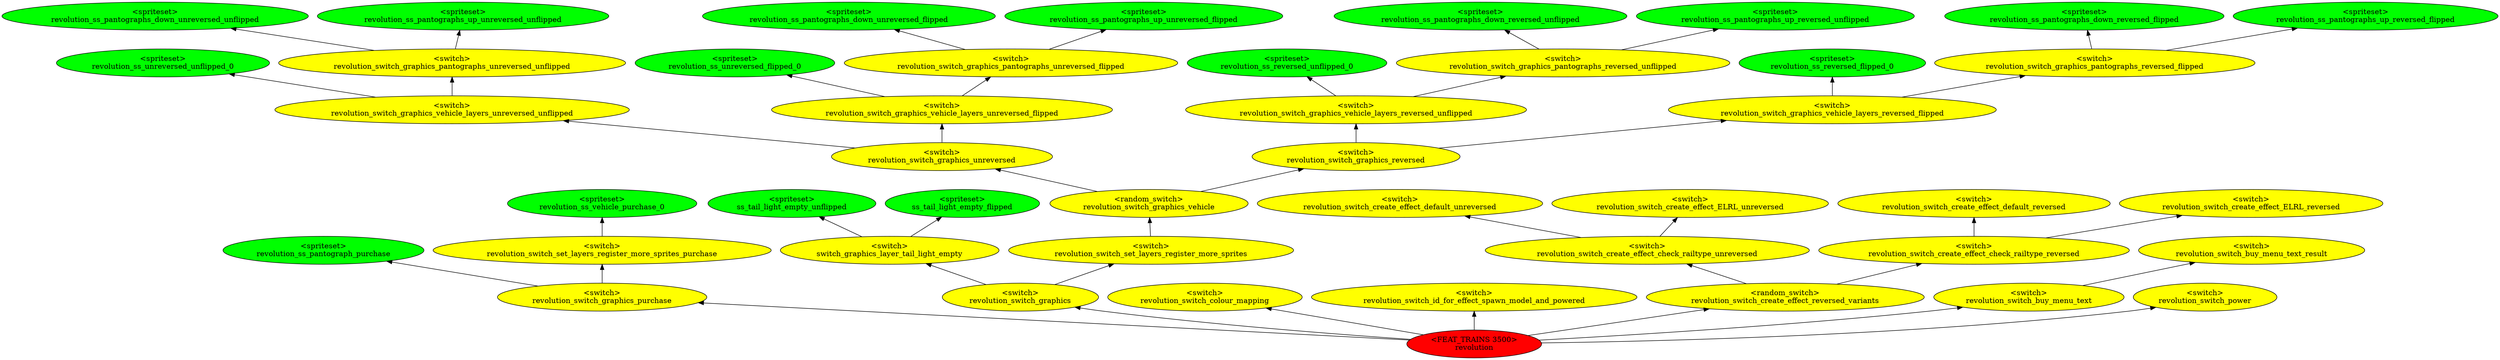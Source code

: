 digraph {
rankdir="BT"
ss_tail_light_empty_unflipped [fillcolor=green style="filled" label="<spriteset>\nss_tail_light_empty_unflipped"]
ss_tail_light_empty_flipped [fillcolor=green style="filled" label="<spriteset>\nss_tail_light_empty_flipped"]
switch_graphics_layer_tail_light_empty [fillcolor=yellow style="filled" label="<switch>\nswitch_graphics_layer_tail_light_empty"]
revolution_ss_unreversed_unflipped_0 [fillcolor=green style="filled" label="<spriteset>\nrevolution_ss_unreversed_unflipped_0"]
revolution_ss_pantographs_down_unreversed_unflipped [fillcolor=green style="filled" label="<spriteset>\nrevolution_ss_pantographs_down_unreversed_unflipped"]
revolution_ss_pantographs_up_unreversed_unflipped [fillcolor=green style="filled" label="<spriteset>\nrevolution_ss_pantographs_up_unreversed_unflipped"]
revolution_switch_graphics_pantographs_unreversed_unflipped [fillcolor=yellow style="filled" label="<switch>\nrevolution_switch_graphics_pantographs_unreversed_unflipped"]
revolution_switch_graphics_vehicle_layers_unreversed_unflipped [fillcolor=yellow style="filled" label="<switch>\nrevolution_switch_graphics_vehicle_layers_unreversed_unflipped"]
revolution_ss_unreversed_flipped_0 [fillcolor=green style="filled" label="<spriteset>\nrevolution_ss_unreversed_flipped_0"]
revolution_ss_pantographs_down_unreversed_flipped [fillcolor=green style="filled" label="<spriteset>\nrevolution_ss_pantographs_down_unreversed_flipped"]
revolution_ss_pantographs_up_unreversed_flipped [fillcolor=green style="filled" label="<spriteset>\nrevolution_ss_pantographs_up_unreversed_flipped"]
revolution_switch_graphics_pantographs_unreversed_flipped [fillcolor=yellow style="filled" label="<switch>\nrevolution_switch_graphics_pantographs_unreversed_flipped"]
revolution_switch_graphics_vehicle_layers_unreversed_flipped [fillcolor=yellow style="filled" label="<switch>\nrevolution_switch_graphics_vehicle_layers_unreversed_flipped"]
revolution_switch_graphics_unreversed [fillcolor=yellow style="filled" label="<switch>\nrevolution_switch_graphics_unreversed"]
revolution_ss_reversed_unflipped_0 [fillcolor=green style="filled" label="<spriteset>\nrevolution_ss_reversed_unflipped_0"]
revolution_ss_pantographs_down_reversed_unflipped [fillcolor=green style="filled" label="<spriteset>\nrevolution_ss_pantographs_down_reversed_unflipped"]
revolution_ss_pantographs_up_reversed_unflipped [fillcolor=green style="filled" label="<spriteset>\nrevolution_ss_pantographs_up_reversed_unflipped"]
revolution_switch_graphics_pantographs_reversed_unflipped [fillcolor=yellow style="filled" label="<switch>\nrevolution_switch_graphics_pantographs_reversed_unflipped"]
revolution_switch_graphics_vehicle_layers_reversed_unflipped [fillcolor=yellow style="filled" label="<switch>\nrevolution_switch_graphics_vehicle_layers_reversed_unflipped"]
revolution_ss_reversed_flipped_0 [fillcolor=green style="filled" label="<spriteset>\nrevolution_ss_reversed_flipped_0"]
revolution_ss_pantographs_down_reversed_flipped [fillcolor=green style="filled" label="<spriteset>\nrevolution_ss_pantographs_down_reversed_flipped"]
revolution_ss_pantographs_up_reversed_flipped [fillcolor=green style="filled" label="<spriteset>\nrevolution_ss_pantographs_up_reversed_flipped"]
revolution_switch_graphics_pantographs_reversed_flipped [fillcolor=yellow style="filled" label="<switch>\nrevolution_switch_graphics_pantographs_reversed_flipped"]
revolution_switch_graphics_vehicle_layers_reversed_flipped [fillcolor=yellow style="filled" label="<switch>\nrevolution_switch_graphics_vehicle_layers_reversed_flipped"]
revolution_switch_graphics_reversed [fillcolor=yellow style="filled" label="<switch>\nrevolution_switch_graphics_reversed"]
revolution_switch_graphics_vehicle [fillcolor=yellow style="filled" label="<random_switch>\nrevolution_switch_graphics_vehicle"]
revolution_ss_vehicle_purchase_0 [fillcolor=green style="filled" label="<spriteset>\nrevolution_ss_vehicle_purchase_0"]
revolution_ss_pantograph_purchase [fillcolor=green style="filled" label="<spriteset>\nrevolution_ss_pantograph_purchase"]
revolution_switch_set_layers_register_more_sprites_purchase [fillcolor=yellow style="filled" label="<switch>\nrevolution_switch_set_layers_register_more_sprites_purchase"]
revolution_switch_graphics_purchase [fillcolor=yellow style="filled" label="<switch>\nrevolution_switch_graphics_purchase"]
revolution_switch_set_layers_register_more_sprites [fillcolor=yellow style="filled" label="<switch>\nrevolution_switch_set_layers_register_more_sprites"]
revolution_switch_graphics [fillcolor=yellow style="filled" label="<switch>\nrevolution_switch_graphics"]
revolution_switch_colour_mapping [fillcolor=yellow style="filled" label="<switch>\nrevolution_switch_colour_mapping"]
revolution_switch_id_for_effect_spawn_model_and_powered [fillcolor=yellow style="filled" label="<switch>\nrevolution_switch_id_for_effect_spawn_model_and_powered"]
revolution_switch_create_effect_default_unreversed [fillcolor=yellow style="filled" label="<switch>\nrevolution_switch_create_effect_default_unreversed"]
revolution_switch_create_effect_ELRL_unreversed [fillcolor=yellow style="filled" label="<switch>\nrevolution_switch_create_effect_ELRL_unreversed"]
revolution_switch_create_effect_check_railtype_unreversed [fillcolor=yellow style="filled" label="<switch>\nrevolution_switch_create_effect_check_railtype_unreversed"]
revolution_switch_create_effect_default_reversed [fillcolor=yellow style="filled" label="<switch>\nrevolution_switch_create_effect_default_reversed"]
revolution_switch_create_effect_ELRL_reversed [fillcolor=yellow style="filled" label="<switch>\nrevolution_switch_create_effect_ELRL_reversed"]
revolution_switch_create_effect_check_railtype_reversed [fillcolor=yellow style="filled" label="<switch>\nrevolution_switch_create_effect_check_railtype_reversed"]
revolution_switch_create_effect_reversed_variants [fillcolor=yellow style="filled" label="<random_switch>\nrevolution_switch_create_effect_reversed_variants"]
revolution_switch_buy_menu_text_result [fillcolor=yellow style="filled" label="<switch>\nrevolution_switch_buy_menu_text_result"]
revolution_switch_buy_menu_text [fillcolor=yellow style="filled" label="<switch>\nrevolution_switch_buy_menu_text"]
revolution_switch_power [fillcolor=yellow style="filled" label="<switch>\nrevolution_switch_power"]
revolution [fillcolor=red style="filled" label="<FEAT_TRAINS 3500>\nrevolution"]
revolution_switch_graphics->revolution_switch_set_layers_register_more_sprites
revolution_switch_graphics_reversed->revolution_switch_graphics_vehicle_layers_reversed_unflipped
revolution_switch_graphics_vehicle->revolution_switch_graphics_unreversed
revolution_switch_graphics_purchase->revolution_ss_pantograph_purchase
revolution_switch_graphics_pantographs_reversed_flipped->revolution_ss_pantographs_up_reversed_flipped
revolution_switch_graphics_vehicle_layers_reversed_flipped->revolution_ss_reversed_flipped_0
revolution_switch_graphics_unreversed->revolution_switch_graphics_vehicle_layers_unreversed_unflipped
revolution->revolution_switch_power
revolution_switch_graphics_vehicle_layers_unreversed_unflipped->revolution_switch_graphics_pantographs_unreversed_unflipped
revolution->revolution_switch_colour_mapping
revolution->revolution_switch_create_effect_reversed_variants
revolution->revolution_switch_buy_menu_text
revolution_switch_graphics_vehicle->revolution_switch_graphics_reversed
switch_graphics_layer_tail_light_empty->ss_tail_light_empty_flipped
revolution_switch_set_layers_register_more_sprites->revolution_switch_graphics_vehicle
revolution_switch_graphics_pantographs_reversed_unflipped->revolution_ss_pantographs_up_reversed_unflipped
revolution_switch_graphics_pantographs_unreversed_flipped->revolution_ss_pantographs_down_unreversed_flipped
revolution_switch_graphics->switch_graphics_layer_tail_light_empty
revolution_switch_graphics_pantographs_unreversed_unflipped->revolution_ss_pantographs_down_unreversed_unflipped
revolution_switch_create_effect_check_railtype_unreversed->revolution_switch_create_effect_default_unreversed
revolution_switch_graphics_pantographs_unreversed_unflipped->revolution_ss_pantographs_up_unreversed_unflipped
revolution_switch_graphics_vehicle_layers_unreversed_flipped->revolution_ss_unreversed_flipped_0
revolution_switch_create_effect_check_railtype_reversed->revolution_switch_create_effect_default_reversed
revolution_switch_graphics_pantographs_reversed_flipped->revolution_ss_pantographs_down_reversed_flipped
revolution_switch_graphics_purchase->revolution_switch_set_layers_register_more_sprites_purchase
revolution_switch_graphics_vehicle_layers_reversed_unflipped->revolution_ss_reversed_unflipped_0
revolution->revolution_switch_id_for_effect_spawn_model_and_powered
revolution_switch_graphics_vehicle_layers_unreversed_unflipped->revolution_ss_unreversed_unflipped_0
revolution_switch_graphics_vehicle_layers_reversed_unflipped->revolution_switch_graphics_pantographs_reversed_unflipped
revolution_switch_graphics_vehicle_layers_unreversed_flipped->revolution_switch_graphics_pantographs_unreversed_flipped
revolution_switch_create_effect_reversed_variants->revolution_switch_create_effect_check_railtype_reversed
switch_graphics_layer_tail_light_empty->ss_tail_light_empty_unflipped
revolution_switch_graphics_vehicle_layers_reversed_flipped->revolution_switch_graphics_pantographs_reversed_flipped
revolution_switch_graphics_reversed->revolution_switch_graphics_vehicle_layers_reversed_flipped
revolution_switch_create_effect_check_railtype_reversed->revolution_switch_create_effect_ELRL_reversed
revolution_switch_graphics_unreversed->revolution_switch_graphics_vehicle_layers_unreversed_flipped
revolution->revolution_switch_graphics_purchase
revolution_switch_graphics_pantographs_reversed_unflipped->revolution_ss_pantographs_down_reversed_unflipped
revolution_switch_create_effect_check_railtype_unreversed->revolution_switch_create_effect_ELRL_unreversed
revolution->revolution_switch_graphics
revolution_switch_graphics_pantographs_unreversed_flipped->revolution_ss_pantographs_up_unreversed_flipped
revolution_switch_buy_menu_text->revolution_switch_buy_menu_text_result
revolution_switch_create_effect_reversed_variants->revolution_switch_create_effect_check_railtype_unreversed
revolution_switch_set_layers_register_more_sprites_purchase->revolution_ss_vehicle_purchase_0
}
